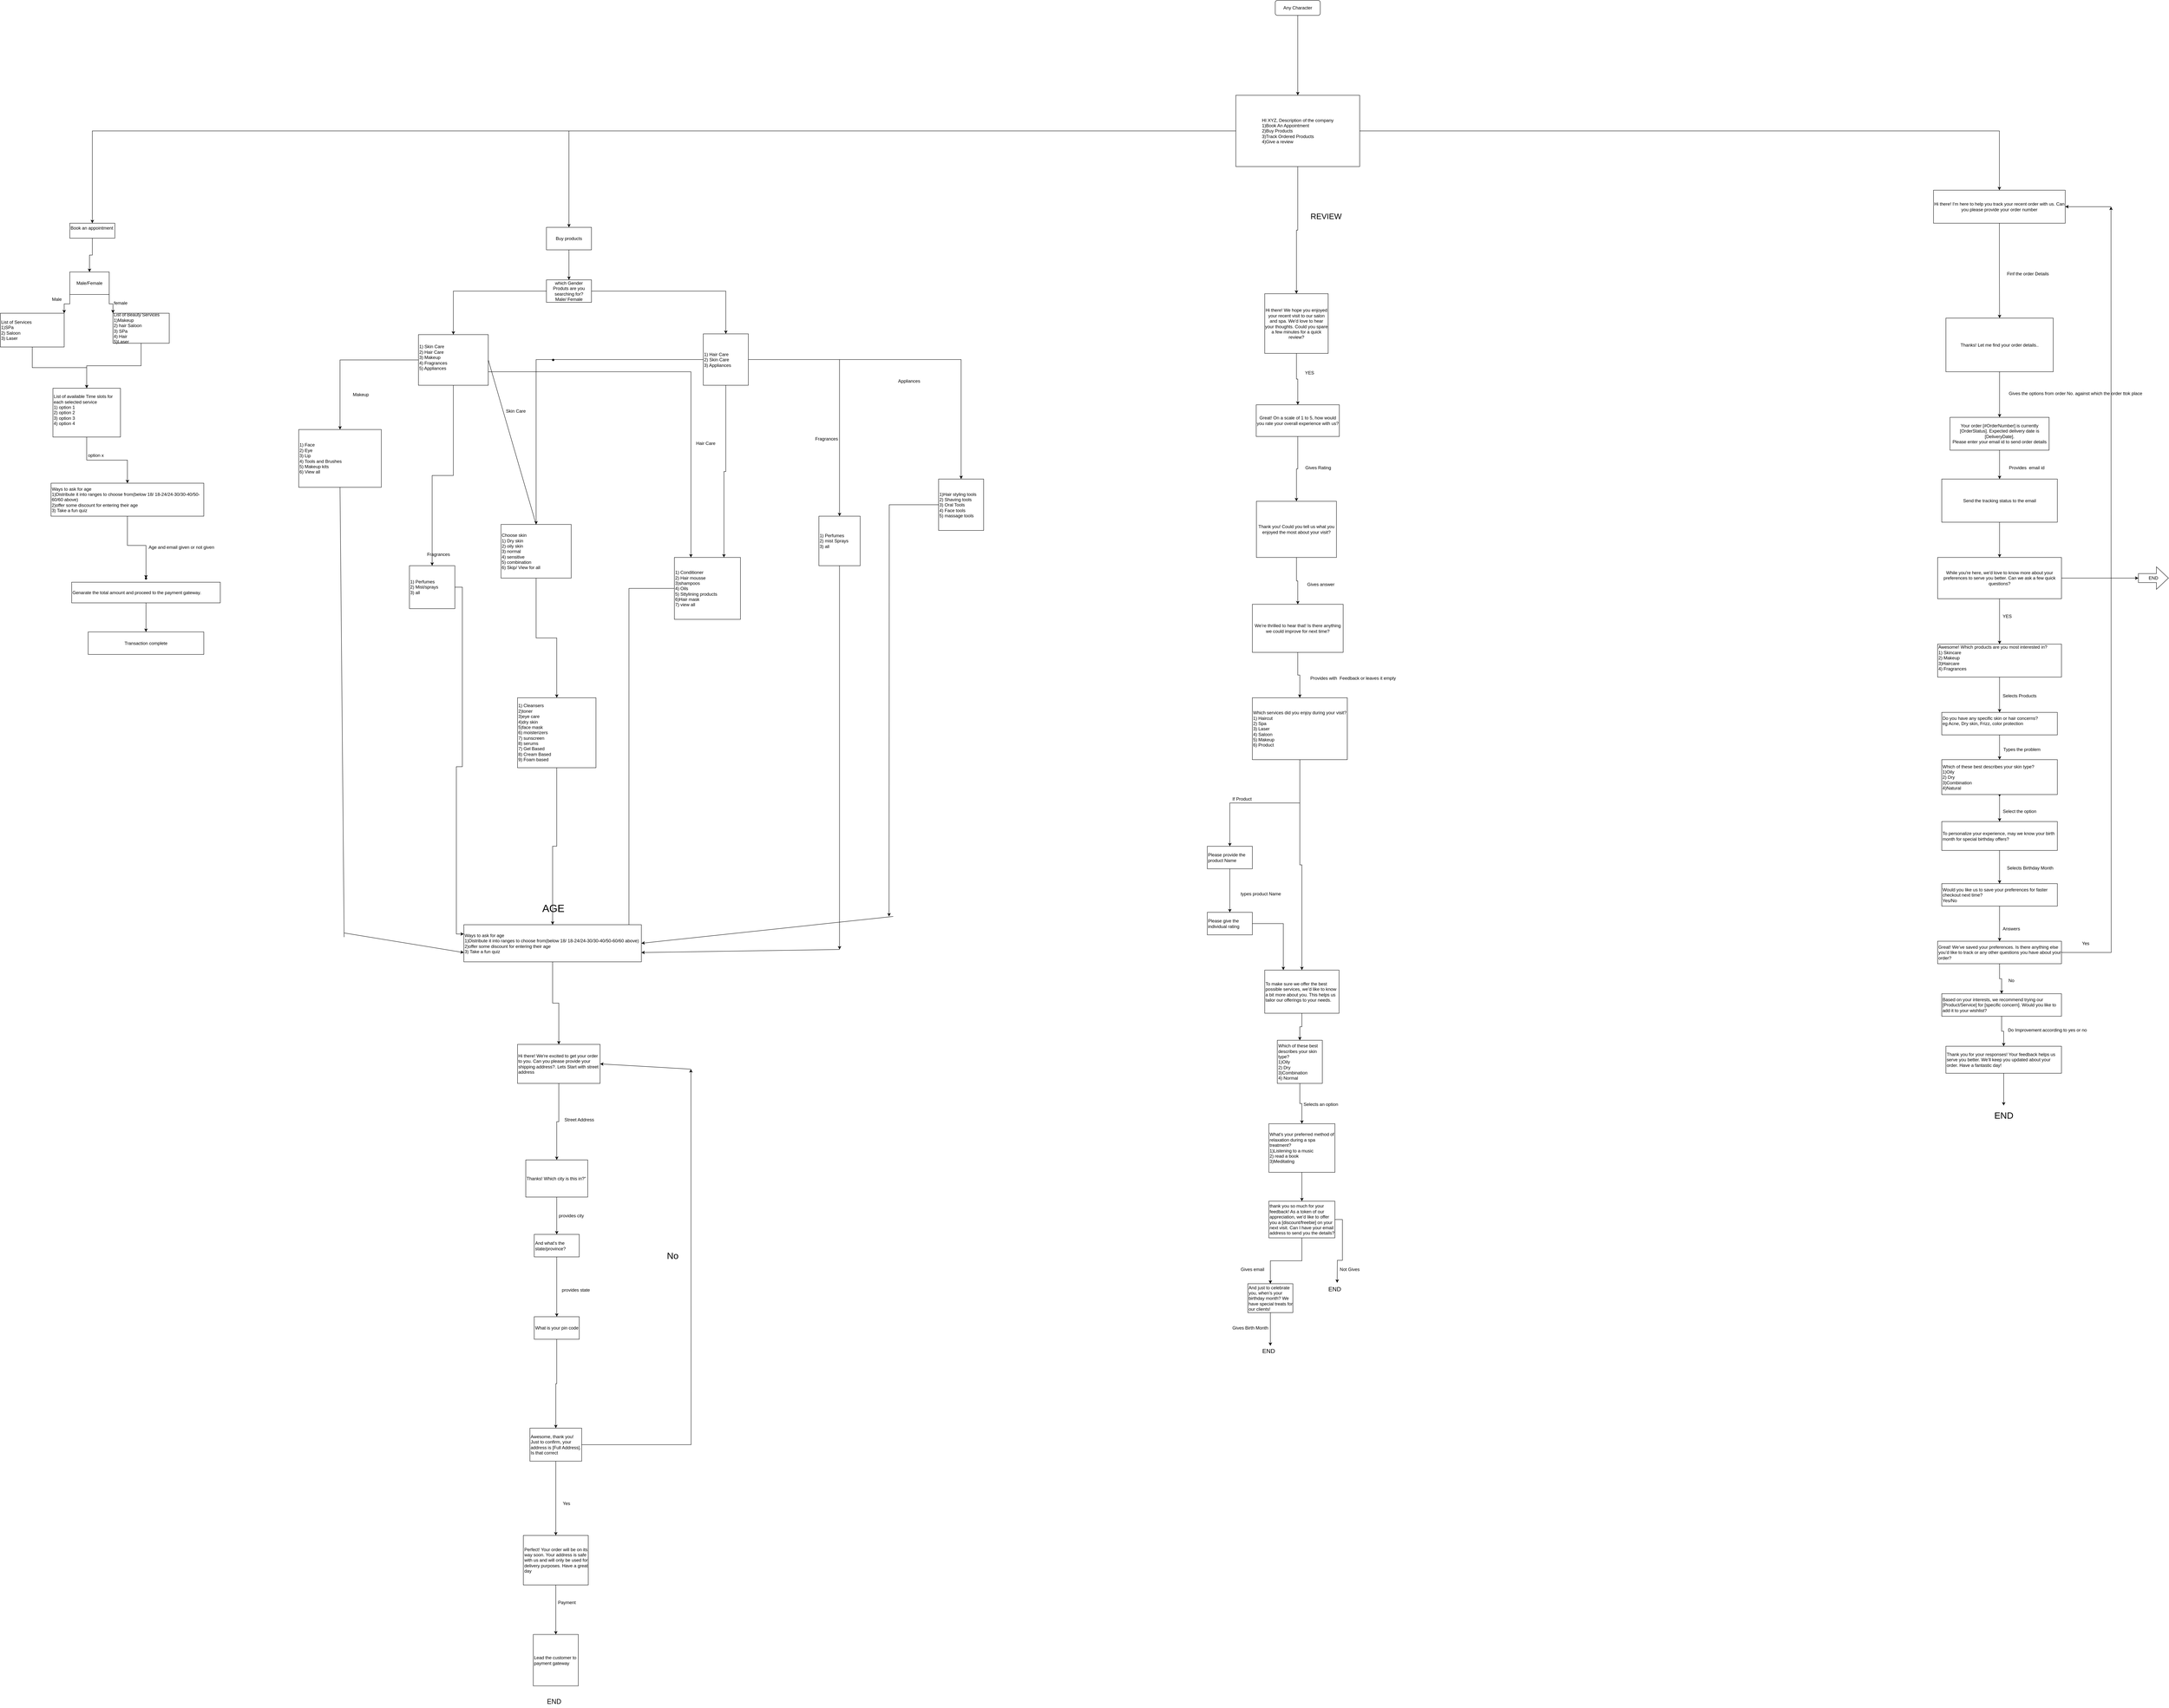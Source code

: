 <mxfile version="24.4.13" type="github">
  <diagram id="C5RBs43oDa-KdzZeNtuy" name="Page-1">
    <mxGraphModel dx="5250" dy="1002820" grid="1" gridSize="11" guides="1" tooltips="1" connect="1" arrows="1" fold="1" page="1" pageScale="1" pageWidth="1000000" pageHeight="1000000" math="0" shadow="0">
      <root>
        <object label="" id="WIyWlLk6GJQsqaUBKTNV-0">
          <mxCell />
        </object>
        <mxCell id="WIyWlLk6GJQsqaUBKTNV-1" parent="WIyWlLk6GJQsqaUBKTNV-0" />
        <mxCell id="goA6_nATmUGTu8SSH0JJ-3" value="" style="edgeStyle=orthogonalEdgeStyle;rounded=0;orthogonalLoop=1;jettySize=auto;html=1;" parent="WIyWlLk6GJQsqaUBKTNV-1" source="WIyWlLk6GJQsqaUBKTNV-3" target="goA6_nATmUGTu8SSH0JJ-1" edge="1">
          <mxGeometry relative="1" as="geometry" />
        </mxCell>
        <mxCell id="WIyWlLk6GJQsqaUBKTNV-3" value="Any Character" style="rounded=1;whiteSpace=wrap;html=1;fontSize=12;glass=0;strokeWidth=1;shadow=0;" parent="WIyWlLk6GJQsqaUBKTNV-1" vertex="1">
          <mxGeometry x="3537" y="-154" width="120" height="40" as="geometry" />
        </mxCell>
        <mxCell id="goA6_nATmUGTu8SSH0JJ-18" value="" style="edgeStyle=orthogonalEdgeStyle;rounded=0;orthogonalLoop=1;jettySize=auto;html=1;" parent="WIyWlLk6GJQsqaUBKTNV-1" source="goA6_nATmUGTu8SSH0JJ-1" target="goA6_nATmUGTu8SSH0JJ-5" edge="1">
          <mxGeometry relative="1" as="geometry" />
        </mxCell>
        <mxCell id="s99me9ghSsNWtAU9M_nN-7" value="" style="edgeStyle=orthogonalEdgeStyle;rounded=0;orthogonalLoop=1;jettySize=auto;html=1;" edge="1" parent="WIyWlLk6GJQsqaUBKTNV-1" source="goA6_nATmUGTu8SSH0JJ-1" target="s99me9ghSsNWtAU9M_nN-6">
          <mxGeometry relative="1" as="geometry" />
        </mxCell>
        <mxCell id="s99me9ghSsNWtAU9M_nN-86" value="" style="edgeStyle=orthogonalEdgeStyle;rounded=0;orthogonalLoop=1;jettySize=auto;html=1;" edge="1" parent="WIyWlLk6GJQsqaUBKTNV-1" source="goA6_nATmUGTu8SSH0JJ-1" target="s99me9ghSsNWtAU9M_nN-85">
          <mxGeometry relative="1" as="geometry" />
        </mxCell>
        <mxCell id="s99me9ghSsNWtAU9M_nN-132" value="" style="edgeStyle=orthogonalEdgeStyle;rounded=0;orthogonalLoop=1;jettySize=auto;html=1;" edge="1" parent="WIyWlLk6GJQsqaUBKTNV-1" source="goA6_nATmUGTu8SSH0JJ-1" target="s99me9ghSsNWtAU9M_nN-131">
          <mxGeometry relative="1" as="geometry" />
        </mxCell>
        <mxCell id="goA6_nATmUGTu8SSH0JJ-1" value="&lt;div style=&quot;text-align: left;&quot;&gt;&lt;span style=&quot;background-color: initial;&quot;&gt;HI XYZ, Description of the company&lt;/span&gt;&lt;/div&gt;&lt;div style=&quot;text-align: left;&quot;&gt;1)Book An Appointment&lt;/div&gt;&lt;div style=&quot;text-align: left;&quot;&gt;2)Buy Products&amp;nbsp; &amp;nbsp; &amp;nbsp; &amp;nbsp; &amp;nbsp; &amp;nbsp; &amp;nbsp;&lt;/div&gt;&lt;div style=&quot;text-align: left;&quot;&gt;3)Track Ordered Products&lt;/div&gt;&lt;div style=&quot;text-align: left;&quot;&gt;4)Give a review&lt;/div&gt;" style="rounded=0;whiteSpace=wrap;html=1;" parent="WIyWlLk6GJQsqaUBKTNV-1" vertex="1">
          <mxGeometry x="3432" y="99" width="330" height="190" as="geometry" />
        </mxCell>
        <mxCell id="goA6_nATmUGTu8SSH0JJ-7" style="edgeStyle=orthogonalEdgeStyle;rounded=0;orthogonalLoop=1;jettySize=auto;html=1;entryX=0.5;entryY=0;entryDx=0;entryDy=0;" parent="WIyWlLk6GJQsqaUBKTNV-1" source="goA6_nATmUGTu8SSH0JJ-5" target="goA6_nATmUGTu8SSH0JJ-6" edge="1">
          <mxGeometry relative="1" as="geometry" />
        </mxCell>
        <mxCell id="goA6_nATmUGTu8SSH0JJ-5" value="Book an appointment&lt;div&gt;&lt;br&gt;&lt;/div&gt;" style="rounded=0;whiteSpace=wrap;html=1;align=left;" parent="WIyWlLk6GJQsqaUBKTNV-1" vertex="1">
          <mxGeometry x="325" y="440" width="120" height="40" as="geometry" />
        </mxCell>
        <mxCell id="goA6_nATmUGTu8SSH0JJ-10" style="edgeStyle=orthogonalEdgeStyle;rounded=0;orthogonalLoop=1;jettySize=auto;html=1;exitX=0;exitY=1;exitDx=0;exitDy=0;entryX=1;entryY=0;entryDx=0;entryDy=0;" parent="WIyWlLk6GJQsqaUBKTNV-1" source="goA6_nATmUGTu8SSH0JJ-6" target="goA6_nATmUGTu8SSH0JJ-8" edge="1">
          <mxGeometry relative="1" as="geometry" />
        </mxCell>
        <mxCell id="goA6_nATmUGTu8SSH0JJ-11" style="edgeStyle=orthogonalEdgeStyle;rounded=0;orthogonalLoop=1;jettySize=auto;html=1;exitX=1;exitY=1;exitDx=0;exitDy=0;entryX=0;entryY=0;entryDx=0;entryDy=0;" parent="WIyWlLk6GJQsqaUBKTNV-1" source="goA6_nATmUGTu8SSH0JJ-6" target="goA6_nATmUGTu8SSH0JJ-9" edge="1">
          <mxGeometry relative="1" as="geometry" />
        </mxCell>
        <mxCell id="goA6_nATmUGTu8SSH0JJ-6" value="Male/Female" style="rounded=0;whiteSpace=wrap;html=1;" parent="WIyWlLk6GJQsqaUBKTNV-1" vertex="1">
          <mxGeometry x="325" y="570" width="105" height="60" as="geometry" />
        </mxCell>
        <mxCell id="goA6_nATmUGTu8SSH0JJ-15" style="edgeStyle=orthogonalEdgeStyle;rounded=0;orthogonalLoop=1;jettySize=auto;html=1;exitX=0.5;exitY=1;exitDx=0;exitDy=0;" parent="WIyWlLk6GJQsqaUBKTNV-1" source="goA6_nATmUGTu8SSH0JJ-8" target="goA6_nATmUGTu8SSH0JJ-14" edge="1">
          <mxGeometry relative="1" as="geometry" />
        </mxCell>
        <mxCell id="goA6_nATmUGTu8SSH0JJ-8" value="List of Services&lt;div&gt;1)SPa&lt;/div&gt;&lt;div&gt;2) Saloon&lt;/div&gt;&lt;div&gt;3) Laser&lt;/div&gt;" style="rounded=0;whiteSpace=wrap;html=1;direction=east;align=left;" parent="WIyWlLk6GJQsqaUBKTNV-1" vertex="1">
          <mxGeometry x="140" y="680" width="170" height="90" as="geometry" />
        </mxCell>
        <mxCell id="goA6_nATmUGTu8SSH0JJ-16" style="edgeStyle=orthogonalEdgeStyle;rounded=0;orthogonalLoop=1;jettySize=auto;html=1;" parent="WIyWlLk6GJQsqaUBKTNV-1" source="goA6_nATmUGTu8SSH0JJ-9" target="goA6_nATmUGTu8SSH0JJ-14" edge="1">
          <mxGeometry relative="1" as="geometry" />
        </mxCell>
        <mxCell id="goA6_nATmUGTu8SSH0JJ-9" value="List of Beauty Services&lt;div&gt;1)Makeup&lt;/div&gt;&lt;div&gt;2) hair Saloon&lt;/div&gt;&lt;div&gt;3) SPa&lt;/div&gt;&lt;div&gt;4) Hair&lt;/div&gt;&lt;div&gt;5)Laser&lt;/div&gt;" style="rounded=0;whiteSpace=wrap;html=1;align=left;" parent="WIyWlLk6GJQsqaUBKTNV-1" vertex="1">
          <mxGeometry x="440" y="680" width="150" height="80" as="geometry" />
        </mxCell>
        <mxCell id="goA6_nATmUGTu8SSH0JJ-12" value="Male" style="text;html=1;align=center;verticalAlign=middle;resizable=0;points=[];autosize=1;strokeColor=none;fillColor=none;" parent="WIyWlLk6GJQsqaUBKTNV-1" vertex="1">
          <mxGeometry x="265" y="628" width="50" height="30" as="geometry" />
        </mxCell>
        <mxCell id="goA6_nATmUGTu8SSH0JJ-13" value="female" style="text;html=1;align=center;verticalAlign=middle;resizable=0;points=[];autosize=1;strokeColor=none;fillColor=none;" parent="WIyWlLk6GJQsqaUBKTNV-1" vertex="1">
          <mxGeometry x="430" y="638" width="60" height="30" as="geometry" />
        </mxCell>
        <mxCell id="goA6_nATmUGTu8SSH0JJ-20" value="" style="edgeStyle=orthogonalEdgeStyle;rounded=0;orthogonalLoop=1;jettySize=auto;html=1;" parent="WIyWlLk6GJQsqaUBKTNV-1" source="goA6_nATmUGTu8SSH0JJ-14" target="goA6_nATmUGTu8SSH0JJ-19" edge="1">
          <mxGeometry relative="1" as="geometry" />
        </mxCell>
        <mxCell id="goA6_nATmUGTu8SSH0JJ-14" value="List of available Time slots for each selected service&lt;div&gt;1) option 1&lt;/div&gt;&lt;div&gt;2) option 2&lt;/div&gt;&lt;div&gt;3) option 3&lt;/div&gt;&lt;div&gt;4) option 4&lt;/div&gt;&lt;div&gt;&lt;br&gt;&lt;/div&gt;" style="rounded=0;whiteSpace=wrap;html=1;align=left;" parent="WIyWlLk6GJQsqaUBKTNV-1" vertex="1">
          <mxGeometry x="280" y="880" width="180" height="130" as="geometry" />
        </mxCell>
        <mxCell id="s99me9ghSsNWtAU9M_nN-2" value="" style="edgeStyle=orthogonalEdgeStyle;rounded=0;orthogonalLoop=1;jettySize=auto;html=1;" edge="1" parent="WIyWlLk6GJQsqaUBKTNV-1" source="goA6_nATmUGTu8SSH0JJ-19" target="s99me9ghSsNWtAU9M_nN-1">
          <mxGeometry relative="1" as="geometry" />
        </mxCell>
        <mxCell id="goA6_nATmUGTu8SSH0JJ-19" value="Ways to ask for age&lt;div&gt;1)Distribute it into ranges to choose from(below 18/ 18-24/24-30/30-40/50-60/60 above)&lt;/div&gt;&lt;div&gt;2)offer some discount for entering their age&lt;/div&gt;&lt;div&gt;3) Take a fun quiz&amp;nbsp;&lt;/div&gt;" style="rounded=0;whiteSpace=wrap;html=1;align=left;" parent="WIyWlLk6GJQsqaUBKTNV-1" vertex="1">
          <mxGeometry x="275" y="1133" width="407" height="88" as="geometry" />
        </mxCell>
        <mxCell id="goA6_nATmUGTu8SSH0JJ-21" value="option x" style="text;html=1;align=center;verticalAlign=middle;resizable=0;points=[];autosize=1;strokeColor=none;fillColor=none;" parent="WIyWlLk6GJQsqaUBKTNV-1" vertex="1">
          <mxGeometry x="361" y="1042" width="66" height="33" as="geometry" />
        </mxCell>
        <mxCell id="s99me9ghSsNWtAU9M_nN-5" value="" style="edgeStyle=orthogonalEdgeStyle;rounded=0;orthogonalLoop=1;jettySize=auto;html=1;" edge="1" parent="WIyWlLk6GJQsqaUBKTNV-1" source="s99me9ghSsNWtAU9M_nN-0" target="s99me9ghSsNWtAU9M_nN-4">
          <mxGeometry relative="1" as="geometry" />
        </mxCell>
        <mxCell id="s99me9ghSsNWtAU9M_nN-0" value="Genarate the total amount and proceed to the payment gateway." style="rounded=0;whiteSpace=wrap;html=1;align=left;" vertex="1" parent="WIyWlLk6GJQsqaUBKTNV-1">
          <mxGeometry x="330" y="1397" width="396" height="55" as="geometry" />
        </mxCell>
        <mxCell id="s99me9ghSsNWtAU9M_nN-1" value="" style="shape=waypoint;sketch=0;size=6;pointerEvents=1;points=[];fillColor=default;resizable=0;rotatable=0;perimeter=centerPerimeter;snapToPoint=1;align=left;rounded=0;" vertex="1" parent="WIyWlLk6GJQsqaUBKTNV-1">
          <mxGeometry x="518" y="1377" width="20" height="20" as="geometry" />
        </mxCell>
        <mxCell id="s99me9ghSsNWtAU9M_nN-3" value="Age and email given or not given" style="text;html=1;align=center;verticalAlign=middle;resizable=0;points=[];autosize=1;strokeColor=none;fillColor=none;" vertex="1" parent="WIyWlLk6GJQsqaUBKTNV-1">
          <mxGeometry x="523" y="1287" width="198" height="33" as="geometry" />
        </mxCell>
        <mxCell id="s99me9ghSsNWtAU9M_nN-4" value="Transaction complete" style="whiteSpace=wrap;html=1;align=center;rounded=0;" vertex="1" parent="WIyWlLk6GJQsqaUBKTNV-1">
          <mxGeometry x="374" y="1529.5" width="308" height="60" as="geometry" />
        </mxCell>
        <mxCell id="s99me9ghSsNWtAU9M_nN-9" value="" style="edgeStyle=orthogonalEdgeStyle;rounded=0;orthogonalLoop=1;jettySize=auto;html=1;" edge="1" parent="WIyWlLk6GJQsqaUBKTNV-1" source="s99me9ghSsNWtAU9M_nN-6" target="s99me9ghSsNWtAU9M_nN-8">
          <mxGeometry relative="1" as="geometry" />
        </mxCell>
        <mxCell id="s99me9ghSsNWtAU9M_nN-6" value="Buy products" style="whiteSpace=wrap;html=1;rounded=0;" vertex="1" parent="WIyWlLk6GJQsqaUBKTNV-1">
          <mxGeometry x="1595" y="451" width="120" height="60" as="geometry" />
        </mxCell>
        <mxCell id="s99me9ghSsNWtAU9M_nN-11" value="" style="edgeStyle=orthogonalEdgeStyle;rounded=0;orthogonalLoop=1;jettySize=auto;html=1;" edge="1" parent="WIyWlLk6GJQsqaUBKTNV-1" source="s99me9ghSsNWtAU9M_nN-8" target="s99me9ghSsNWtAU9M_nN-10">
          <mxGeometry relative="1" as="geometry" />
        </mxCell>
        <mxCell id="s99me9ghSsNWtAU9M_nN-13" value="" style="edgeStyle=orthogonalEdgeStyle;rounded=0;orthogonalLoop=1;jettySize=auto;html=1;" edge="1" parent="WIyWlLk6GJQsqaUBKTNV-1" source="s99me9ghSsNWtAU9M_nN-8" target="s99me9ghSsNWtAU9M_nN-12">
          <mxGeometry relative="1" as="geometry" />
        </mxCell>
        <mxCell id="s99me9ghSsNWtAU9M_nN-8" value="which Gender Produts are you searching for?&lt;div&gt;Male/ Female&lt;/div&gt;" style="whiteSpace=wrap;html=1;rounded=0;" vertex="1" parent="WIyWlLk6GJQsqaUBKTNV-1">
          <mxGeometry x="1595" y="591" width="120" height="60" as="geometry" />
        </mxCell>
        <mxCell id="s99me9ghSsNWtAU9M_nN-30" value="" style="edgeStyle=orthogonalEdgeStyle;rounded=0;orthogonalLoop=1;jettySize=auto;html=1;" edge="1" parent="WIyWlLk6GJQsqaUBKTNV-1" source="s99me9ghSsNWtAU9M_nN-10" target="s99me9ghSsNWtAU9M_nN-29">
          <mxGeometry relative="1" as="geometry" />
        </mxCell>
        <mxCell id="s99me9ghSsNWtAU9M_nN-32" style="edgeStyle=orthogonalEdgeStyle;rounded=0;orthogonalLoop=1;jettySize=auto;html=1;entryX=0.25;entryY=0;entryDx=0;entryDy=0;" edge="1" parent="WIyWlLk6GJQsqaUBKTNV-1" source="s99me9ghSsNWtAU9M_nN-10" target="s99me9ghSsNWtAU9M_nN-14">
          <mxGeometry relative="1" as="geometry">
            <Array as="points">
              <mxPoint x="1980" y="836" />
            </Array>
          </mxGeometry>
        </mxCell>
        <mxCell id="s99me9ghSsNWtAU9M_nN-40" value="" style="edgeStyle=orthogonalEdgeStyle;rounded=0;orthogonalLoop=1;jettySize=auto;html=1;" edge="1" parent="WIyWlLk6GJQsqaUBKTNV-1" source="s99me9ghSsNWtAU9M_nN-10" target="s99me9ghSsNWtAU9M_nN-39">
          <mxGeometry relative="1" as="geometry" />
        </mxCell>
        <mxCell id="s99me9ghSsNWtAU9M_nN-10" value="1) Skin Care&lt;div&gt;2) Hair Care&lt;/div&gt;&lt;div&gt;3) Makeup&lt;/div&gt;&lt;div&gt;4) Fragrances&lt;/div&gt;&lt;div&gt;5) Appliances&lt;/div&gt;&lt;div&gt;&lt;br&gt;&lt;/div&gt;" style="whiteSpace=wrap;html=1;rounded=0;align=left;" vertex="1" parent="WIyWlLk6GJQsqaUBKTNV-1">
          <mxGeometry x="1254" y="737" width="186" height="135" as="geometry" />
        </mxCell>
        <mxCell id="s99me9ghSsNWtAU9M_nN-15" value="" style="edgeStyle=orthogonalEdgeStyle;rounded=0;orthogonalLoop=1;jettySize=auto;html=1;" edge="1" parent="WIyWlLk6GJQsqaUBKTNV-1" source="s99me9ghSsNWtAU9M_nN-12" target="s99me9ghSsNWtAU9M_nN-14">
          <mxGeometry relative="1" as="geometry">
            <Array as="points">
              <mxPoint x="2073" y="1102" />
              <mxPoint x="2068" y="1102" />
            </Array>
          </mxGeometry>
        </mxCell>
        <mxCell id="s99me9ghSsNWtAU9M_nN-17" value="" style="edgeStyle=orthogonalEdgeStyle;rounded=0;orthogonalLoop=1;jettySize=auto;html=1;" edge="1" parent="WIyWlLk6GJQsqaUBKTNV-1" source="s99me9ghSsNWtAU9M_nN-12" target="s99me9ghSsNWtAU9M_nN-16">
          <mxGeometry relative="1" as="geometry" />
        </mxCell>
        <mxCell id="s99me9ghSsNWtAU9M_nN-34" value="" style="edgeStyle=orthogonalEdgeStyle;rounded=0;orthogonalLoop=1;jettySize=auto;html=1;" edge="1" parent="WIyWlLk6GJQsqaUBKTNV-1" source="s99me9ghSsNWtAU9M_nN-12" target="s99me9ghSsNWtAU9M_nN-33">
          <mxGeometry relative="1" as="geometry" />
        </mxCell>
        <mxCell id="s99me9ghSsNWtAU9M_nN-37" value="" style="edgeStyle=orthogonalEdgeStyle;rounded=0;orthogonalLoop=1;jettySize=auto;html=1;" edge="1" parent="WIyWlLk6GJQsqaUBKTNV-1" source="s99me9ghSsNWtAU9M_nN-12" target="s99me9ghSsNWtAU9M_nN-36">
          <mxGeometry relative="1" as="geometry" />
        </mxCell>
        <mxCell id="s99me9ghSsNWtAU9M_nN-12" value="1) Hair Care&lt;div&gt;2) Skin Care&lt;/div&gt;&lt;div&gt;3) Appliances&lt;/div&gt;" style="whiteSpace=wrap;html=1;rounded=0;align=left;" vertex="1" parent="WIyWlLk6GJQsqaUBKTNV-1">
          <mxGeometry x="2013" y="735" width="120" height="137" as="geometry" />
        </mxCell>
        <mxCell id="s99me9ghSsNWtAU9M_nN-51" style="edgeStyle=orthogonalEdgeStyle;rounded=0;orthogonalLoop=1;jettySize=auto;html=1;entryX=0.93;entryY=0.222;entryDx=0;entryDy=0;entryPerimeter=0;" edge="1" parent="WIyWlLk6GJQsqaUBKTNV-1" source="s99me9ghSsNWtAU9M_nN-14" target="s99me9ghSsNWtAU9M_nN-42">
          <mxGeometry relative="1" as="geometry">
            <mxPoint x="1804" y="2277" as="targetPoint" />
          </mxGeometry>
        </mxCell>
        <mxCell id="s99me9ghSsNWtAU9M_nN-14" value="1) Conditioner&lt;div&gt;2) Hair mousse&lt;/div&gt;&lt;div&gt;3)shampoos&lt;/div&gt;&lt;div&gt;4) Oils&lt;/div&gt;&lt;div&gt;5) Sttylining products&lt;/div&gt;&lt;div&gt;6)Hair mask&lt;/div&gt;&lt;div&gt;7) view all&lt;/div&gt;" style="whiteSpace=wrap;html=1;align=left;rounded=0;" vertex="1" parent="WIyWlLk6GJQsqaUBKTNV-1">
          <mxGeometry x="1936" y="1331" width="176" height="165" as="geometry" />
        </mxCell>
        <mxCell id="s99me9ghSsNWtAU9M_nN-23" value="" style="edgeStyle=orthogonalEdgeStyle;rounded=0;orthogonalLoop=1;jettySize=auto;html=1;" edge="1" parent="WIyWlLk6GJQsqaUBKTNV-1" source="s99me9ghSsNWtAU9M_nN-16" target="s99me9ghSsNWtAU9M_nN-22">
          <mxGeometry relative="1" as="geometry" />
        </mxCell>
        <mxCell id="s99me9ghSsNWtAU9M_nN-16" value="Choose skin&lt;div&gt;1) Dry skin&lt;/div&gt;&lt;div&gt;2) oily skin&lt;/div&gt;&lt;div&gt;3) normal&lt;/div&gt;&lt;div&gt;4) sensitive&lt;/div&gt;&lt;div&gt;5) combination&lt;/div&gt;&lt;div&gt;6) Skip/ View for all&lt;/div&gt;" style="whiteSpace=wrap;html=1;align=left;rounded=0;" vertex="1" parent="WIyWlLk6GJQsqaUBKTNV-1">
          <mxGeometry x="1474" y="1243" width="187" height="143" as="geometry" />
        </mxCell>
        <mxCell id="s99me9ghSsNWtAU9M_nN-18" value="Hair Care" style="text;html=1;align=center;verticalAlign=middle;resizable=0;points=[];autosize=1;strokeColor=none;fillColor=none;" vertex="1" parent="WIyWlLk6GJQsqaUBKTNV-1">
          <mxGeometry x="1980" y="1010" width="77" height="33" as="geometry" />
        </mxCell>
        <mxCell id="s99me9ghSsNWtAU9M_nN-19" value="Skin Care" style="text;html=1;align=center;verticalAlign=middle;resizable=0;points=[];autosize=1;strokeColor=none;fillColor=none;" vertex="1" parent="WIyWlLk6GJQsqaUBKTNV-1">
          <mxGeometry x="1474" y="924" width="77" height="33" as="geometry" />
        </mxCell>
        <mxCell id="s99me9ghSsNWtAU9M_nN-43" value="" style="edgeStyle=orthogonalEdgeStyle;rounded=0;orthogonalLoop=1;jettySize=auto;html=1;" edge="1" parent="WIyWlLk6GJQsqaUBKTNV-1" source="s99me9ghSsNWtAU9M_nN-22" target="s99me9ghSsNWtAU9M_nN-42">
          <mxGeometry relative="1" as="geometry" />
        </mxCell>
        <mxCell id="s99me9ghSsNWtAU9M_nN-22" value="1) Cleansers&lt;div&gt;2)toner&lt;/div&gt;&lt;div&gt;3)eye care&lt;/div&gt;&lt;div&gt;4)dry skin&lt;/div&gt;&lt;div&gt;5)face mask&lt;/div&gt;&lt;div&gt;6) moisterizers&lt;/div&gt;&lt;div&gt;7) sunscreen&lt;/div&gt;&lt;div&gt;8) serums&lt;/div&gt;&lt;div&gt;7) Gel Based&lt;/div&gt;&lt;div&gt;8) Cream Based&lt;/div&gt;&lt;div&gt;9) Foam based&lt;/div&gt;" style="whiteSpace=wrap;html=1;align=left;rounded=0;" vertex="1" parent="WIyWlLk6GJQsqaUBKTNV-1">
          <mxGeometry x="1518" y="1705" width="209" height="186.5" as="geometry" />
        </mxCell>
        <mxCell id="s99me9ghSsNWtAU9M_nN-24" value="" style="shape=waypoint;sketch=0;size=6;pointerEvents=1;points=[];fillColor=default;resizable=0;rotatable=0;perimeter=centerPerimeter;snapToPoint=1;align=left;rounded=0;" vertex="1" parent="WIyWlLk6GJQsqaUBKTNV-1">
          <mxGeometry x="1603" y="794.5" width="20" height="20" as="geometry" />
        </mxCell>
        <mxCell id="s99me9ghSsNWtAU9M_nN-28" value="" style="endArrow=none;html=1;rounded=0;entryX=0.5;entryY=0;entryDx=0;entryDy=0;exitX=1;exitY=0.5;exitDx=0;exitDy=0;" edge="1" parent="WIyWlLk6GJQsqaUBKTNV-1" source="s99me9ghSsNWtAU9M_nN-10" target="s99me9ghSsNWtAU9M_nN-16">
          <mxGeometry width="50" height="50" relative="1" as="geometry">
            <mxPoint x="1892" y="1073" as="sourcePoint" />
            <mxPoint x="1942" y="1023" as="targetPoint" />
          </mxGeometry>
        </mxCell>
        <mxCell id="s99me9ghSsNWtAU9M_nN-29" value="1) Face&lt;div&gt;2) Eye&lt;/div&gt;&lt;div&gt;3) Lip&amp;nbsp;&lt;/div&gt;&lt;div&gt;4) Tools and Brushes&lt;/div&gt;&lt;div&gt;5) Makeup kits&lt;/div&gt;&lt;div&gt;6) View all&lt;/div&gt;" style="whiteSpace=wrap;html=1;align=left;rounded=0;" vertex="1" parent="WIyWlLk6GJQsqaUBKTNV-1">
          <mxGeometry x="935" y="990" width="220" height="154" as="geometry" />
        </mxCell>
        <mxCell id="s99me9ghSsNWtAU9M_nN-31" value="Makeup" style="text;html=1;align=center;verticalAlign=middle;resizable=0;points=[];autosize=1;strokeColor=none;fillColor=none;" vertex="1" parent="WIyWlLk6GJQsqaUBKTNV-1">
          <mxGeometry x="1067" y="880" width="66" height="33" as="geometry" />
        </mxCell>
        <mxCell id="s99me9ghSsNWtAU9M_nN-54" style="edgeStyle=orthogonalEdgeStyle;rounded=0;orthogonalLoop=1;jettySize=auto;html=1;" edge="1" parent="WIyWlLk6GJQsqaUBKTNV-1" source="s99me9ghSsNWtAU9M_nN-33">
          <mxGeometry relative="1" as="geometry">
            <mxPoint x="2508" y="2288" as="targetPoint" />
          </mxGeometry>
        </mxCell>
        <mxCell id="s99me9ghSsNWtAU9M_nN-33" value="1)Hair styling tools&lt;div&gt;2) Shaving tools&amp;nbsp;&lt;/div&gt;&lt;div&gt;3) Oral Tools&lt;/div&gt;&lt;div&gt;4) Face tools&amp;nbsp;&lt;/div&gt;&lt;div&gt;5) massage tools&lt;/div&gt;" style="whiteSpace=wrap;html=1;rounded=0;align=left;" vertex="1" parent="WIyWlLk6GJQsqaUBKTNV-1">
          <mxGeometry x="2640" y="1122" width="120" height="137" as="geometry" />
        </mxCell>
        <mxCell id="s99me9ghSsNWtAU9M_nN-35" value="Appliances" style="text;html=1;align=center;verticalAlign=middle;resizable=0;points=[];autosize=1;strokeColor=none;fillColor=none;" vertex="1" parent="WIyWlLk6GJQsqaUBKTNV-1">
          <mxGeometry x="2517" y="844" width="88" height="33" as="geometry" />
        </mxCell>
        <mxCell id="s99me9ghSsNWtAU9M_nN-52" style="edgeStyle=orthogonalEdgeStyle;rounded=0;orthogonalLoop=1;jettySize=auto;html=1;" edge="1" parent="WIyWlLk6GJQsqaUBKTNV-1" source="s99me9ghSsNWtAU9M_nN-36">
          <mxGeometry relative="1" as="geometry">
            <mxPoint x="2376" y="2376" as="targetPoint" />
          </mxGeometry>
        </mxCell>
        <mxCell id="s99me9ghSsNWtAU9M_nN-36" value="1) Perfumes&lt;div&gt;2) mist Sprays&lt;/div&gt;&lt;div&gt;3) all&lt;/div&gt;" style="whiteSpace=wrap;html=1;align=left;rounded=0;" vertex="1" parent="WIyWlLk6GJQsqaUBKTNV-1">
          <mxGeometry x="2321" y="1221" width="110" height="132" as="geometry" />
        </mxCell>
        <mxCell id="s99me9ghSsNWtAU9M_nN-38" value="Fragrances" style="text;html=1;align=center;verticalAlign=middle;resizable=0;points=[];autosize=1;strokeColor=none;fillColor=none;" vertex="1" parent="WIyWlLk6GJQsqaUBKTNV-1">
          <mxGeometry x="2297" y="998" width="88" height="33" as="geometry" />
        </mxCell>
        <mxCell id="s99me9ghSsNWtAU9M_nN-45" style="edgeStyle=orthogonalEdgeStyle;rounded=0;orthogonalLoop=1;jettySize=auto;html=1;entryX=0;entryY=0.25;entryDx=0;entryDy=0;" edge="1" parent="WIyWlLk6GJQsqaUBKTNV-1" source="s99me9ghSsNWtAU9M_nN-39" target="s99me9ghSsNWtAU9M_nN-42">
          <mxGeometry relative="1" as="geometry" />
        </mxCell>
        <mxCell id="s99me9ghSsNWtAU9M_nN-39" value="1) Perfumes&lt;div&gt;2) Mist/sprays&lt;/div&gt;&lt;div&gt;3) all&lt;/div&gt;" style="whiteSpace=wrap;html=1;align=left;rounded=0;" vertex="1" parent="WIyWlLk6GJQsqaUBKTNV-1">
          <mxGeometry x="1230" y="1353" width="121" height="114.5" as="geometry" />
        </mxCell>
        <mxCell id="s99me9ghSsNWtAU9M_nN-41" value="Fragrances" style="text;html=1;align=center;verticalAlign=middle;resizable=0;points=[];autosize=1;strokeColor=none;fillColor=none;" vertex="1" parent="WIyWlLk6GJQsqaUBKTNV-1">
          <mxGeometry x="1263" y="1306" width="88" height="33" as="geometry" />
        </mxCell>
        <mxCell id="s99me9ghSsNWtAU9M_nN-62" value="" style="edgeStyle=orthogonalEdgeStyle;rounded=0;orthogonalLoop=1;jettySize=auto;html=1;" edge="1" parent="WIyWlLk6GJQsqaUBKTNV-1" source="s99me9ghSsNWtAU9M_nN-42" target="s99me9ghSsNWtAU9M_nN-61">
          <mxGeometry relative="1" as="geometry" />
        </mxCell>
        <mxCell id="s99me9ghSsNWtAU9M_nN-42" value="Ways to ask for age&lt;div&gt;1)Distribute it into ranges to choose from(below 18/ 18-24/24-30/30-40/50-60/60 above)&lt;/div&gt;&lt;div&gt;2)offer some discount for entering their age&lt;/div&gt;&lt;div&gt;3) Take a fun quiz&amp;nbsp;&lt;/div&gt;" style="whiteSpace=wrap;html=1;align=left;rounded=0;" vertex="1" parent="WIyWlLk6GJQsqaUBKTNV-1">
          <mxGeometry x="1375" y="2310" width="473" height="99" as="geometry" />
        </mxCell>
        <mxCell id="s99me9ghSsNWtAU9M_nN-49" value="" style="endArrow=none;html=1;rounded=0;entryX=0.5;entryY=1;entryDx=0;entryDy=0;" edge="1" parent="WIyWlLk6GJQsqaUBKTNV-1" target="s99me9ghSsNWtAU9M_nN-29">
          <mxGeometry width="50" height="50" relative="1" as="geometry">
            <mxPoint x="1056" y="2343" as="sourcePoint" />
            <mxPoint x="1095" y="1573" as="targetPoint" />
          </mxGeometry>
        </mxCell>
        <mxCell id="s99me9ghSsNWtAU9M_nN-50" value="" style="endArrow=classic;html=1;rounded=0;entryX=0;entryY=0.75;entryDx=0;entryDy=0;" edge="1" parent="WIyWlLk6GJQsqaUBKTNV-1" target="s99me9ghSsNWtAU9M_nN-42">
          <mxGeometry width="50" height="50" relative="1" as="geometry">
            <mxPoint x="1056" y="2332" as="sourcePoint" />
            <mxPoint x="1095" y="1573" as="targetPoint" />
          </mxGeometry>
        </mxCell>
        <mxCell id="s99me9ghSsNWtAU9M_nN-53" value="" style="endArrow=classic;html=1;rounded=0;entryX=1;entryY=0.75;entryDx=0;entryDy=0;" edge="1" parent="WIyWlLk6GJQsqaUBKTNV-1" target="s99me9ghSsNWtAU9M_nN-42">
          <mxGeometry width="50" height="50" relative="1" as="geometry">
            <mxPoint x="2376" y="2376" as="sourcePoint" />
            <mxPoint x="1876" y="1694" as="targetPoint" />
          </mxGeometry>
        </mxCell>
        <mxCell id="s99me9ghSsNWtAU9M_nN-55" value="" style="endArrow=classic;html=1;rounded=0;entryX=1;entryY=0.5;entryDx=0;entryDy=0;" edge="1" parent="WIyWlLk6GJQsqaUBKTNV-1" target="s99me9ghSsNWtAU9M_nN-42">
          <mxGeometry width="50" height="50" relative="1" as="geometry">
            <mxPoint x="2519" y="2288" as="sourcePoint" />
            <mxPoint x="1876" y="1694" as="targetPoint" />
          </mxGeometry>
        </mxCell>
        <mxCell id="s99me9ghSsNWtAU9M_nN-58" value="&lt;font style=&quot;font-size: 28px;&quot;&gt;AGE&lt;/font&gt;" style="text;html=1;align=center;verticalAlign=middle;resizable=0;points=[];autosize=1;strokeColor=none;fillColor=none;" vertex="1" parent="WIyWlLk6GJQsqaUBKTNV-1">
          <mxGeometry x="1569" y="2244" width="88" height="44" as="geometry" />
        </mxCell>
        <mxCell id="s99me9ghSsNWtAU9M_nN-64" value="" style="edgeStyle=orthogonalEdgeStyle;rounded=0;orthogonalLoop=1;jettySize=auto;html=1;" edge="1" parent="WIyWlLk6GJQsqaUBKTNV-1" source="s99me9ghSsNWtAU9M_nN-61" target="s99me9ghSsNWtAU9M_nN-63">
          <mxGeometry relative="1" as="geometry" />
        </mxCell>
        <mxCell id="s99me9ghSsNWtAU9M_nN-61" value="Hi there! We&#39;re excited to get your order to you. Can you please provide your shipping address?. Lets Start with street address" style="whiteSpace=wrap;html=1;align=left;rounded=0;" vertex="1" parent="WIyWlLk6GJQsqaUBKTNV-1">
          <mxGeometry x="1518" y="2629" width="220" height="104" as="geometry" />
        </mxCell>
        <mxCell id="s99me9ghSsNWtAU9M_nN-67" value="" style="edgeStyle=orthogonalEdgeStyle;rounded=0;orthogonalLoop=1;jettySize=auto;html=1;" edge="1" parent="WIyWlLk6GJQsqaUBKTNV-1" source="s99me9ghSsNWtAU9M_nN-63" target="s99me9ghSsNWtAU9M_nN-66">
          <mxGeometry relative="1" as="geometry" />
        </mxCell>
        <mxCell id="s99me9ghSsNWtAU9M_nN-63" value="Thanks! Which city is this in?&quot;" style="whiteSpace=wrap;html=1;align=left;rounded=0;" vertex="1" parent="WIyWlLk6GJQsqaUBKTNV-1">
          <mxGeometry x="1540" y="2937" width="165" height="99" as="geometry" />
        </mxCell>
        <mxCell id="s99me9ghSsNWtAU9M_nN-65" value="Street Address" style="text;html=1;align=center;verticalAlign=middle;resizable=0;points=[];autosize=1;strokeColor=none;fillColor=none;" vertex="1" parent="WIyWlLk6GJQsqaUBKTNV-1">
          <mxGeometry x="1632" y="2813" width="99" height="33" as="geometry" />
        </mxCell>
        <mxCell id="s99me9ghSsNWtAU9M_nN-71" value="" style="edgeStyle=orthogonalEdgeStyle;rounded=0;orthogonalLoop=1;jettySize=auto;html=1;" edge="1" parent="WIyWlLk6GJQsqaUBKTNV-1" source="s99me9ghSsNWtAU9M_nN-66" target="s99me9ghSsNWtAU9M_nN-70">
          <mxGeometry relative="1" as="geometry" />
        </mxCell>
        <mxCell id="s99me9ghSsNWtAU9M_nN-66" value="And what&#39;s the state/province?" style="whiteSpace=wrap;html=1;align=left;rounded=0;" vertex="1" parent="WIyWlLk6GJQsqaUBKTNV-1">
          <mxGeometry x="1562.5" y="3135.5" width="120" height="60" as="geometry" />
        </mxCell>
        <mxCell id="s99me9ghSsNWtAU9M_nN-69" value="provides city" style="text;html=1;align=center;verticalAlign=middle;resizable=0;points=[];autosize=1;strokeColor=none;fillColor=none;" vertex="1" parent="WIyWlLk6GJQsqaUBKTNV-1">
          <mxGeometry x="1617" y="3069" width="88" height="33" as="geometry" />
        </mxCell>
        <mxCell id="s99me9ghSsNWtAU9M_nN-74" value="" style="edgeStyle=orthogonalEdgeStyle;rounded=0;orthogonalLoop=1;jettySize=auto;html=1;" edge="1" parent="WIyWlLk6GJQsqaUBKTNV-1" source="s99me9ghSsNWtAU9M_nN-70" target="s99me9ghSsNWtAU9M_nN-73">
          <mxGeometry relative="1" as="geometry" />
        </mxCell>
        <mxCell id="s99me9ghSsNWtAU9M_nN-70" value="What is your pin code" style="whiteSpace=wrap;html=1;align=left;rounded=0;" vertex="1" parent="WIyWlLk6GJQsqaUBKTNV-1">
          <mxGeometry x="1562.5" y="3355" width="120" height="60" as="geometry" />
        </mxCell>
        <mxCell id="s99me9ghSsNWtAU9M_nN-72" value="provides state" style="text;html=1;align=center;verticalAlign=middle;resizable=0;points=[];autosize=1;strokeColor=none;fillColor=none;" vertex="1" parent="WIyWlLk6GJQsqaUBKTNV-1">
          <mxGeometry x="1623" y="3267" width="99" height="33" as="geometry" />
        </mxCell>
        <mxCell id="s99me9ghSsNWtAU9M_nN-76" value="" style="edgeStyle=orthogonalEdgeStyle;rounded=0;orthogonalLoop=1;jettySize=auto;html=1;" edge="1" parent="WIyWlLk6GJQsqaUBKTNV-1" source="s99me9ghSsNWtAU9M_nN-73" target="s99me9ghSsNWtAU9M_nN-75">
          <mxGeometry relative="1" as="geometry" />
        </mxCell>
        <mxCell id="s99me9ghSsNWtAU9M_nN-78" style="edgeStyle=orthogonalEdgeStyle;rounded=0;orthogonalLoop=1;jettySize=auto;html=1;" edge="1" parent="WIyWlLk6GJQsqaUBKTNV-1" source="s99me9ghSsNWtAU9M_nN-73">
          <mxGeometry relative="1" as="geometry">
            <mxPoint x="1980" y="2695" as="targetPoint" />
          </mxGeometry>
        </mxCell>
        <mxCell id="s99me9ghSsNWtAU9M_nN-73" value="Awesome, thank you! Just to confirm, your address is [Full Address]. Is that correct" style="whiteSpace=wrap;html=1;align=left;rounded=0;" vertex="1" parent="WIyWlLk6GJQsqaUBKTNV-1">
          <mxGeometry x="1551" y="3652" width="138" height="88" as="geometry" />
        </mxCell>
        <mxCell id="s99me9ghSsNWtAU9M_nN-82" value="" style="edgeStyle=orthogonalEdgeStyle;rounded=0;orthogonalLoop=1;jettySize=auto;html=1;" edge="1" parent="WIyWlLk6GJQsqaUBKTNV-1" source="s99me9ghSsNWtAU9M_nN-75" target="s99me9ghSsNWtAU9M_nN-81">
          <mxGeometry relative="1" as="geometry" />
        </mxCell>
        <mxCell id="s99me9ghSsNWtAU9M_nN-75" value="Perfect! Your order will be on its way soon. Your address is safe with us and will only be used for delivery purposes. Have a great day" style="whiteSpace=wrap;html=1;align=left;rounded=0;" vertex="1" parent="WIyWlLk6GJQsqaUBKTNV-1">
          <mxGeometry x="1533.5" y="3938" width="173" height="132" as="geometry" />
        </mxCell>
        <mxCell id="s99me9ghSsNWtAU9M_nN-77" value="Yes" style="text;html=1;align=center;verticalAlign=middle;resizable=0;points=[];autosize=1;strokeColor=none;fillColor=none;" vertex="1" parent="WIyWlLk6GJQsqaUBKTNV-1">
          <mxGeometry x="1626" y="3836" width="44" height="33" as="geometry" />
        </mxCell>
        <mxCell id="s99me9ghSsNWtAU9M_nN-79" value="" style="endArrow=classic;html=1;rounded=0;entryX=1;entryY=0.5;entryDx=0;entryDy=0;" edge="1" parent="WIyWlLk6GJQsqaUBKTNV-1" target="s99me9ghSsNWtAU9M_nN-61">
          <mxGeometry width="50" height="50" relative="1" as="geometry">
            <mxPoint x="1980" y="2695" as="sourcePoint" />
            <mxPoint x="2019" y="3146" as="targetPoint" />
          </mxGeometry>
        </mxCell>
        <mxCell id="s99me9ghSsNWtAU9M_nN-80" value="&lt;font style=&quot;font-size: 24px;&quot;&gt;No&lt;/font&gt;" style="text;html=1;align=center;verticalAlign=middle;resizable=0;points=[];autosize=1;strokeColor=none;fillColor=none;" vertex="1" parent="WIyWlLk6GJQsqaUBKTNV-1">
          <mxGeometry x="1903" y="3171" width="55" height="44" as="geometry" />
        </mxCell>
        <mxCell id="s99me9ghSsNWtAU9M_nN-81" value="Lead the customer to payment gateway" style="whiteSpace=wrap;html=1;align=left;rounded=0;" vertex="1" parent="WIyWlLk6GJQsqaUBKTNV-1">
          <mxGeometry x="1560" y="4202" width="120" height="137" as="geometry" />
        </mxCell>
        <mxCell id="s99me9ghSsNWtAU9M_nN-83" value="Payment" style="text;html=1;align=center;verticalAlign=middle;resizable=0;points=[];autosize=1;strokeColor=none;fillColor=none;" vertex="1" parent="WIyWlLk6GJQsqaUBKTNV-1">
          <mxGeometry x="1610" y="4100" width="77" height="33" as="geometry" />
        </mxCell>
        <mxCell id="s99me9ghSsNWtAU9M_nN-84" value="&lt;font style=&quot;font-size: 18px;&quot;&gt;END&lt;/font&gt;" style="text;html=1;align=center;verticalAlign=middle;resizable=0;points=[];autosize=1;strokeColor=none;fillColor=none;" vertex="1" parent="WIyWlLk6GJQsqaUBKTNV-1">
          <mxGeometry x="1582" y="4364" width="66" height="33" as="geometry" />
        </mxCell>
        <mxCell id="s99me9ghSsNWtAU9M_nN-90" value="" style="edgeStyle=orthogonalEdgeStyle;rounded=0;orthogonalLoop=1;jettySize=auto;html=1;" edge="1" parent="WIyWlLk6GJQsqaUBKTNV-1" source="s99me9ghSsNWtAU9M_nN-85" target="s99me9ghSsNWtAU9M_nN-89">
          <mxGeometry relative="1" as="geometry" />
        </mxCell>
        <mxCell id="s99me9ghSsNWtAU9M_nN-85" value="Hi there! We hope you enjoyed your recent visit to our salon and spa. We&#39;d love to hear your thoughts. Could you spare a few minutes for a quick review?" style="whiteSpace=wrap;html=1;rounded=0;" vertex="1" parent="WIyWlLk6GJQsqaUBKTNV-1">
          <mxGeometry x="3509" y="628" width="169" height="159" as="geometry" />
        </mxCell>
        <mxCell id="s99me9ghSsNWtAU9M_nN-87" value="&lt;font style=&quot;font-size: 21px;&quot;&gt;REVIEW&lt;/font&gt;" style="text;html=1;align=center;verticalAlign=middle;resizable=0;points=[];autosize=1;strokeColor=none;fillColor=none;" vertex="1" parent="WIyWlLk6GJQsqaUBKTNV-1">
          <mxGeometry x="3617" y="399" width="110" height="44" as="geometry" />
        </mxCell>
        <mxCell id="s99me9ghSsNWtAU9M_nN-93" value="" style="edgeStyle=orthogonalEdgeStyle;rounded=0;orthogonalLoop=1;jettySize=auto;html=1;" edge="1" parent="WIyWlLk6GJQsqaUBKTNV-1" source="s99me9ghSsNWtAU9M_nN-89" target="s99me9ghSsNWtAU9M_nN-92">
          <mxGeometry relative="1" as="geometry" />
        </mxCell>
        <mxCell id="s99me9ghSsNWtAU9M_nN-89" value="Great! On a scale of 1 to 5, how would you rate your overall experience with us?" style="whiteSpace=wrap;html=1;rounded=0;" vertex="1" parent="WIyWlLk6GJQsqaUBKTNV-1">
          <mxGeometry x="3486.25" y="924" width="221.5" height="84.5" as="geometry" />
        </mxCell>
        <mxCell id="s99me9ghSsNWtAU9M_nN-91" value="YES" style="text;html=1;align=center;verticalAlign=middle;resizable=0;points=[];autosize=1;strokeColor=none;fillColor=none;" vertex="1" parent="WIyWlLk6GJQsqaUBKTNV-1">
          <mxGeometry x="3606" y="822" width="44" height="33" as="geometry" />
        </mxCell>
        <mxCell id="s99me9ghSsNWtAU9M_nN-97" value="" style="edgeStyle=orthogonalEdgeStyle;rounded=0;orthogonalLoop=1;jettySize=auto;html=1;" edge="1" parent="WIyWlLk6GJQsqaUBKTNV-1" source="s99me9ghSsNWtAU9M_nN-92" target="s99me9ghSsNWtAU9M_nN-96">
          <mxGeometry relative="1" as="geometry" />
        </mxCell>
        <mxCell id="s99me9ghSsNWtAU9M_nN-92" value="Thank you! Could you tell us what you enjoyed the most about your visit?" style="whiteSpace=wrap;html=1;rounded=0;" vertex="1" parent="WIyWlLk6GJQsqaUBKTNV-1">
          <mxGeometry x="3486.87" y="1181.25" width="213.25" height="149.75" as="geometry" />
        </mxCell>
        <mxCell id="s99me9ghSsNWtAU9M_nN-94" value="Gives Rating" style="text;html=1;align=center;verticalAlign=middle;resizable=0;points=[];autosize=1;strokeColor=none;fillColor=none;" vertex="1" parent="WIyWlLk6GJQsqaUBKTNV-1">
          <mxGeometry x="3601.12" y="1075" width="99" height="33" as="geometry" />
        </mxCell>
        <mxCell id="s99me9ghSsNWtAU9M_nN-100" value="" style="edgeStyle=orthogonalEdgeStyle;rounded=0;orthogonalLoop=1;jettySize=auto;html=1;" edge="1" parent="WIyWlLk6GJQsqaUBKTNV-1" source="s99me9ghSsNWtAU9M_nN-96" target="s99me9ghSsNWtAU9M_nN-99">
          <mxGeometry relative="1" as="geometry" />
        </mxCell>
        <mxCell id="s99me9ghSsNWtAU9M_nN-96" value="We’re thrilled to hear that! Is there anything we could improve for next time?" style="whiteSpace=wrap;html=1;rounded=0;" vertex="1" parent="WIyWlLk6GJQsqaUBKTNV-1">
          <mxGeometry x="3476" y="1455.88" width="242" height="128.12" as="geometry" />
        </mxCell>
        <mxCell id="s99me9ghSsNWtAU9M_nN-98" value="Gives answer" style="text;html=1;align=center;verticalAlign=middle;resizable=0;points=[];autosize=1;strokeColor=none;fillColor=none;" vertex="1" parent="WIyWlLk6GJQsqaUBKTNV-1">
          <mxGeometry x="3608.75" y="1386" width="99" height="33" as="geometry" />
        </mxCell>
        <mxCell id="s99me9ghSsNWtAU9M_nN-103" value="" style="edgeStyle=orthogonalEdgeStyle;rounded=0;orthogonalLoop=1;jettySize=auto;html=1;" edge="1" parent="WIyWlLk6GJQsqaUBKTNV-1" source="s99me9ghSsNWtAU9M_nN-99" target="s99me9ghSsNWtAU9M_nN-102">
          <mxGeometry relative="1" as="geometry" />
        </mxCell>
        <mxCell id="s99me9ghSsNWtAU9M_nN-109" value="" style="edgeStyle=orthogonalEdgeStyle;rounded=0;orthogonalLoop=1;jettySize=auto;html=1;" edge="1" parent="WIyWlLk6GJQsqaUBKTNV-1" source="s99me9ghSsNWtAU9M_nN-99" target="s99me9ghSsNWtAU9M_nN-108">
          <mxGeometry relative="1" as="geometry" />
        </mxCell>
        <mxCell id="s99me9ghSsNWtAU9M_nN-99" value="Which services did you enjoy during your visit?&lt;div&gt;1) Haircut&lt;/div&gt;&lt;div&gt;2) Spa&lt;/div&gt;&lt;div&gt;3) Laser&lt;/div&gt;&lt;div&gt;4) Saloon&lt;/div&gt;&lt;div&gt;5) Makeup&lt;/div&gt;&lt;div&gt;6) Product&lt;/div&gt;" style="whiteSpace=wrap;html=1;rounded=0;align=left;" vertex="1" parent="WIyWlLk6GJQsqaUBKTNV-1">
          <mxGeometry x="3476" y="1705" width="253" height="165" as="geometry" />
        </mxCell>
        <mxCell id="s99me9ghSsNWtAU9M_nN-101" value="Provides with&amp;nbsp; Feedback or leaves it empty" style="text;html=1;align=center;verticalAlign=middle;resizable=0;points=[];autosize=1;strokeColor=none;fillColor=none;" vertex="1" parent="WIyWlLk6GJQsqaUBKTNV-1">
          <mxGeometry x="3617" y="1636" width="253" height="33" as="geometry" />
        </mxCell>
        <mxCell id="s99me9ghSsNWtAU9M_nN-106" value="" style="edgeStyle=orthogonalEdgeStyle;rounded=0;orthogonalLoop=1;jettySize=auto;html=1;" edge="1" parent="WIyWlLk6GJQsqaUBKTNV-1" source="s99me9ghSsNWtAU9M_nN-102" target="s99me9ghSsNWtAU9M_nN-105">
          <mxGeometry relative="1" as="geometry" />
        </mxCell>
        <mxCell id="s99me9ghSsNWtAU9M_nN-102" value="Please provide the product Name" style="whiteSpace=wrap;html=1;align=left;rounded=0;" vertex="1" parent="WIyWlLk6GJQsqaUBKTNV-1">
          <mxGeometry x="3356" y="2101" width="120" height="60" as="geometry" />
        </mxCell>
        <mxCell id="s99me9ghSsNWtAU9M_nN-104" value="If Product" style="text;html=1;align=center;verticalAlign=middle;resizable=0;points=[];autosize=1;strokeColor=none;fillColor=none;" vertex="1" parent="WIyWlLk6GJQsqaUBKTNV-1">
          <mxGeometry x="3409.25" y="1958" width="77" height="33" as="geometry" />
        </mxCell>
        <mxCell id="s99me9ghSsNWtAU9M_nN-112" style="edgeStyle=orthogonalEdgeStyle;rounded=0;orthogonalLoop=1;jettySize=auto;html=1;entryX=0.25;entryY=0;entryDx=0;entryDy=0;" edge="1" parent="WIyWlLk6GJQsqaUBKTNV-1" source="s99me9ghSsNWtAU9M_nN-105" target="s99me9ghSsNWtAU9M_nN-108">
          <mxGeometry relative="1" as="geometry" />
        </mxCell>
        <mxCell id="s99me9ghSsNWtAU9M_nN-105" value="Please give the individual rating" style="whiteSpace=wrap;html=1;align=left;rounded=0;" vertex="1" parent="WIyWlLk6GJQsqaUBKTNV-1">
          <mxGeometry x="3356" y="2277" width="120" height="60" as="geometry" />
        </mxCell>
        <mxCell id="s99me9ghSsNWtAU9M_nN-107" value="types product Name" style="text;html=1;align=center;verticalAlign=middle;resizable=0;points=[];autosize=1;strokeColor=none;fillColor=none;" vertex="1" parent="WIyWlLk6GJQsqaUBKTNV-1">
          <mxGeometry x="3432" y="2211" width="132" height="33" as="geometry" />
        </mxCell>
        <mxCell id="s99me9ghSsNWtAU9M_nN-114" value="" style="edgeStyle=orthogonalEdgeStyle;rounded=0;orthogonalLoop=1;jettySize=auto;html=1;" edge="1" parent="WIyWlLk6GJQsqaUBKTNV-1" source="s99me9ghSsNWtAU9M_nN-108" target="s99me9ghSsNWtAU9M_nN-113">
          <mxGeometry relative="1" as="geometry" />
        </mxCell>
        <mxCell id="s99me9ghSsNWtAU9M_nN-108" value="To make sure we offer the best possible services, we’d like to know a bit more about you. This helps us tailor our offerings to your needs." style="whiteSpace=wrap;html=1;align=left;rounded=0;" vertex="1" parent="WIyWlLk6GJQsqaUBKTNV-1">
          <mxGeometry x="3509" y="2431" width="198" height="115" as="geometry" />
        </mxCell>
        <mxCell id="s99me9ghSsNWtAU9M_nN-116" value="" style="edgeStyle=orthogonalEdgeStyle;rounded=0;orthogonalLoop=1;jettySize=auto;html=1;" edge="1" parent="WIyWlLk6GJQsqaUBKTNV-1" source="s99me9ghSsNWtAU9M_nN-113" target="s99me9ghSsNWtAU9M_nN-115">
          <mxGeometry relative="1" as="geometry" />
        </mxCell>
        <mxCell id="s99me9ghSsNWtAU9M_nN-113" value="Which of these best describes your skin type?&amp;nbsp;&lt;div&gt;1)Oily&lt;/div&gt;&lt;div&gt;2) Dry&amp;nbsp;&lt;/div&gt;&lt;div&gt;3)Combination&amp;nbsp;&lt;/div&gt;&lt;div&gt;4) Normal&lt;/div&gt;" style="whiteSpace=wrap;html=1;align=left;rounded=0;" vertex="1" parent="WIyWlLk6GJQsqaUBKTNV-1">
          <mxGeometry x="3542.5" y="2618" width="120" height="115" as="geometry" />
        </mxCell>
        <mxCell id="s99me9ghSsNWtAU9M_nN-119" value="" style="edgeStyle=orthogonalEdgeStyle;rounded=0;orthogonalLoop=1;jettySize=auto;html=1;" edge="1" parent="WIyWlLk6GJQsqaUBKTNV-1" source="s99me9ghSsNWtAU9M_nN-115" target="s99me9ghSsNWtAU9M_nN-118">
          <mxGeometry relative="1" as="geometry" />
        </mxCell>
        <mxCell id="s99me9ghSsNWtAU9M_nN-115" value="What&#39;s your preferred method of relaxation during a spa treatment?&lt;div&gt;1)Listening to a music&lt;/div&gt;&lt;div&gt;2) read a book&lt;/div&gt;&lt;div&gt;3)Meditating&lt;/div&gt;" style="whiteSpace=wrap;html=1;align=left;rounded=0;" vertex="1" parent="WIyWlLk6GJQsqaUBKTNV-1">
          <mxGeometry x="3520" y="2840.5" width="176" height="129.5" as="geometry" />
        </mxCell>
        <mxCell id="s99me9ghSsNWtAU9M_nN-117" value="Selects an option" style="text;html=1;align=center;verticalAlign=middle;resizable=0;points=[];autosize=1;strokeColor=none;fillColor=none;" vertex="1" parent="WIyWlLk6GJQsqaUBKTNV-1">
          <mxGeometry x="3597" y="2772" width="121" height="33" as="geometry" />
        </mxCell>
        <mxCell id="s99me9ghSsNWtAU9M_nN-121" value="" style="edgeStyle=orthogonalEdgeStyle;rounded=0;orthogonalLoop=1;jettySize=auto;html=1;" edge="1" parent="WIyWlLk6GJQsqaUBKTNV-1" source="s99me9ghSsNWtAU9M_nN-118" target="s99me9ghSsNWtAU9M_nN-120">
          <mxGeometry relative="1" as="geometry" />
        </mxCell>
        <mxCell id="s99me9ghSsNWtAU9M_nN-124" value="" style="edgeStyle=orthogonalEdgeStyle;rounded=0;orthogonalLoop=1;jettySize=auto;html=1;" edge="1" parent="WIyWlLk6GJQsqaUBKTNV-1" source="s99me9ghSsNWtAU9M_nN-118">
          <mxGeometry relative="1" as="geometry">
            <mxPoint x="3702" y="3264.49" as="targetPoint" />
          </mxGeometry>
        </mxCell>
        <mxCell id="s99me9ghSsNWtAU9M_nN-118" value="thank you so much for your feedback! As a token of our appreciation, we’d like to offer you a [discount/freebie] on your next visit. Can I have your email address to send you the details?" style="whiteSpace=wrap;html=1;align=left;rounded=0;" vertex="1" parent="WIyWlLk6GJQsqaUBKTNV-1">
          <mxGeometry x="3520" y="3047" width="176" height="97.75" as="geometry" />
        </mxCell>
        <mxCell id="s99me9ghSsNWtAU9M_nN-127" value="" style="edgeStyle=orthogonalEdgeStyle;rounded=0;orthogonalLoop=1;jettySize=auto;html=1;" edge="1" parent="WIyWlLk6GJQsqaUBKTNV-1" source="s99me9ghSsNWtAU9M_nN-120">
          <mxGeometry relative="1" as="geometry">
            <mxPoint x="3524" y="3432.5" as="targetPoint" />
          </mxGeometry>
        </mxCell>
        <mxCell id="s99me9ghSsNWtAU9M_nN-120" value="And just to celebrate you, when’s your birthday month? We have special treats for our clients!" style="whiteSpace=wrap;html=1;align=left;rounded=0;" vertex="1" parent="WIyWlLk6GJQsqaUBKTNV-1">
          <mxGeometry x="3464" y="3267" width="120" height="77" as="geometry" />
        </mxCell>
        <mxCell id="s99me9ghSsNWtAU9M_nN-122" value="Gives email" style="text;html=1;align=center;verticalAlign=middle;resizable=0;points=[];autosize=1;strokeColor=none;fillColor=none;" vertex="1" parent="WIyWlLk6GJQsqaUBKTNV-1">
          <mxGeometry x="3432" y="3212" width="88" height="33" as="geometry" />
        </mxCell>
        <mxCell id="s99me9ghSsNWtAU9M_nN-125" value="Not Gives" style="text;html=1;align=center;verticalAlign=middle;resizable=0;points=[];autosize=1;strokeColor=none;fillColor=none;" vertex="1" parent="WIyWlLk6GJQsqaUBKTNV-1">
          <mxGeometry x="3696" y="3212" width="77" height="33" as="geometry" />
        </mxCell>
        <mxCell id="s99me9ghSsNWtAU9M_nN-128" value="Gives Birth Month" style="text;html=1;align=center;verticalAlign=middle;resizable=0;points=[];autosize=1;strokeColor=none;fillColor=none;" vertex="1" parent="WIyWlLk6GJQsqaUBKTNV-1">
          <mxGeometry x="3409.25" y="3368.5" width="121" height="33" as="geometry" />
        </mxCell>
        <mxCell id="s99me9ghSsNWtAU9M_nN-129" value="&lt;font style=&quot;font-size: 16px;&quot;&gt;END&lt;/font&gt;" style="text;html=1;align=center;verticalAlign=middle;resizable=0;points=[];autosize=1;strokeColor=none;fillColor=none;" vertex="1" parent="WIyWlLk6GJQsqaUBKTNV-1">
          <mxGeometry x="3667" y="3264" width="55" height="33" as="geometry" />
        </mxCell>
        <mxCell id="s99me9ghSsNWtAU9M_nN-130" value="&lt;font style=&quot;font-size: 16px;&quot;&gt;END&lt;/font&gt;" style="text;html=1;align=center;verticalAlign=middle;resizable=0;points=[];autosize=1;strokeColor=none;fillColor=none;" vertex="1" parent="WIyWlLk6GJQsqaUBKTNV-1">
          <mxGeometry x="3491" y="3429" width="55" height="33" as="geometry" />
        </mxCell>
        <mxCell id="s99me9ghSsNWtAU9M_nN-134" value="" style="edgeStyle=orthogonalEdgeStyle;rounded=0;orthogonalLoop=1;jettySize=auto;html=1;" edge="1" parent="WIyWlLk6GJQsqaUBKTNV-1" source="s99me9ghSsNWtAU9M_nN-131" target="s99me9ghSsNWtAU9M_nN-133">
          <mxGeometry relative="1" as="geometry" />
        </mxCell>
        <mxCell id="s99me9ghSsNWtAU9M_nN-131" value="Hi there! I&#39;m here to help you track your recent order with us. Can you please provide your order number" style="whiteSpace=wrap;html=1;rounded=0;" vertex="1" parent="WIyWlLk6GJQsqaUBKTNV-1">
          <mxGeometry x="5291" y="352" width="351" height="88" as="geometry" />
        </mxCell>
        <mxCell id="s99me9ghSsNWtAU9M_nN-144" value="" style="edgeStyle=orthogonalEdgeStyle;rounded=0;orthogonalLoop=1;jettySize=auto;html=1;" edge="1" parent="WIyWlLk6GJQsqaUBKTNV-1" source="s99me9ghSsNWtAU9M_nN-133" target="s99me9ghSsNWtAU9M_nN-143">
          <mxGeometry relative="1" as="geometry" />
        </mxCell>
        <mxCell id="s99me9ghSsNWtAU9M_nN-133" value="Thanks! Let me find your order details.." style="whiteSpace=wrap;html=1;rounded=0;" vertex="1" parent="WIyWlLk6GJQsqaUBKTNV-1">
          <mxGeometry x="5324" y="693" width="286" height="143" as="geometry" />
        </mxCell>
        <mxCell id="s99me9ghSsNWtAU9M_nN-141" value="Finf the order Details" style="text;html=1;align=center;verticalAlign=middle;resizable=0;points=[];autosize=1;strokeColor=none;fillColor=none;" vertex="1" parent="WIyWlLk6GJQsqaUBKTNV-1">
          <mxGeometry x="5476" y="558" width="132" height="33" as="geometry" />
        </mxCell>
        <mxCell id="s99me9ghSsNWtAU9M_nN-147" value="" style="edgeStyle=orthogonalEdgeStyle;rounded=0;orthogonalLoop=1;jettySize=auto;html=1;" edge="1" parent="WIyWlLk6GJQsqaUBKTNV-1" source="s99me9ghSsNWtAU9M_nN-143" target="s99me9ghSsNWtAU9M_nN-146">
          <mxGeometry relative="1" as="geometry" />
        </mxCell>
        <mxCell id="s99me9ghSsNWtAU9M_nN-143" value="Your order [#OrderNumber] is currently [OrderStatus]. Expected delivery date is [DeliveryDate].&lt;div&gt;Please enter your email id to send order details&lt;/div&gt;" style="whiteSpace=wrap;html=1;rounded=0;" vertex="1" parent="WIyWlLk6GJQsqaUBKTNV-1">
          <mxGeometry x="5335" y="957.5" width="264" height="87.5" as="geometry" />
        </mxCell>
        <mxCell id="s99me9ghSsNWtAU9M_nN-145" value="Gives the options from order No. against which the order ttok place" style="text;html=1;align=center;verticalAlign=middle;resizable=0;points=[];autosize=1;strokeColor=none;fillColor=none;" vertex="1" parent="WIyWlLk6GJQsqaUBKTNV-1">
          <mxGeometry x="5476" y="877" width="385" height="33" as="geometry" />
        </mxCell>
        <mxCell id="s99me9ghSsNWtAU9M_nN-150" value="" style="edgeStyle=orthogonalEdgeStyle;rounded=0;orthogonalLoop=1;jettySize=auto;html=1;" edge="1" parent="WIyWlLk6GJQsqaUBKTNV-1" source="s99me9ghSsNWtAU9M_nN-146" target="s99me9ghSsNWtAU9M_nN-149">
          <mxGeometry relative="1" as="geometry" />
        </mxCell>
        <mxCell id="s99me9ghSsNWtAU9M_nN-146" value="Send the tracking status to the email" style="whiteSpace=wrap;html=1;rounded=0;" vertex="1" parent="WIyWlLk6GJQsqaUBKTNV-1">
          <mxGeometry x="5313" y="1122" width="308" height="115" as="geometry" />
        </mxCell>
        <mxCell id="s99me9ghSsNWtAU9M_nN-148" value="Provides&amp;nbsp; email id" style="text;html=1;align=center;verticalAlign=middle;resizable=0;points=[];autosize=1;strokeColor=none;fillColor=none;" vertex="1" parent="WIyWlLk6GJQsqaUBKTNV-1">
          <mxGeometry x="5478" y="1075" width="121" height="33" as="geometry" />
        </mxCell>
        <mxCell id="s99me9ghSsNWtAU9M_nN-152" value="" style="edgeStyle=orthogonalEdgeStyle;rounded=0;orthogonalLoop=1;jettySize=auto;html=1;" edge="1" parent="WIyWlLk6GJQsqaUBKTNV-1" source="s99me9ghSsNWtAU9M_nN-149" target="s99me9ghSsNWtAU9M_nN-151">
          <mxGeometry relative="1" as="geometry" />
        </mxCell>
        <mxCell id="s99me9ghSsNWtAU9M_nN-155" value="" style="edgeStyle=orthogonalEdgeStyle;rounded=0;orthogonalLoop=1;jettySize=auto;html=1;" edge="1" parent="WIyWlLk6GJQsqaUBKTNV-1" source="s99me9ghSsNWtAU9M_nN-149" target="s99me9ghSsNWtAU9M_nN-154">
          <mxGeometry relative="1" as="geometry" />
        </mxCell>
        <mxCell id="s99me9ghSsNWtAU9M_nN-149" value="While you&#39;re here, we&#39;d love to know more about your preferences to serve you better. Can we ask a few quick questions?" style="whiteSpace=wrap;html=1;rounded=0;" vertex="1" parent="WIyWlLk6GJQsqaUBKTNV-1">
          <mxGeometry x="5302" y="1331" width="330" height="110" as="geometry" />
        </mxCell>
        <mxCell id="s99me9ghSsNWtAU9M_nN-157" value="" style="edgeStyle=orthogonalEdgeStyle;rounded=0;orthogonalLoop=1;jettySize=auto;html=1;" edge="1" parent="WIyWlLk6GJQsqaUBKTNV-1" source="s99me9ghSsNWtAU9M_nN-151" target="s99me9ghSsNWtAU9M_nN-156">
          <mxGeometry relative="1" as="geometry" />
        </mxCell>
        <mxCell id="s99me9ghSsNWtAU9M_nN-151" value="Awesome! Which products are you most interested in?&lt;div&gt;1) Skincare&lt;/div&gt;&lt;div&gt;2) Makeup&lt;/div&gt;&lt;div&gt;3)Haircare&lt;/div&gt;&lt;div&gt;4) Fragrances&lt;/div&gt;&lt;div&gt;&lt;br&gt;&lt;/div&gt;" style="whiteSpace=wrap;html=1;rounded=0;align=left;" vertex="1" parent="WIyWlLk6GJQsqaUBKTNV-1">
          <mxGeometry x="5302" y="1562" width="330" height="88" as="geometry" />
        </mxCell>
        <mxCell id="s99me9ghSsNWtAU9M_nN-153" value="YES" style="text;html=1;align=center;verticalAlign=middle;resizable=0;points=[];autosize=1;strokeColor=none;fillColor=none;" vertex="1" parent="WIyWlLk6GJQsqaUBKTNV-1">
          <mxGeometry x="5465" y="1471" width="44" height="33" as="geometry" />
        </mxCell>
        <mxCell id="s99me9ghSsNWtAU9M_nN-154" value="END" style="shape=singleArrow;whiteSpace=wrap;html=1;arrowWidth=0.4;arrowSize=0.4;rounded=0;" vertex="1" parent="WIyWlLk6GJQsqaUBKTNV-1">
          <mxGeometry x="5837" y="1356" width="80" height="60" as="geometry" />
        </mxCell>
        <mxCell id="s99me9ghSsNWtAU9M_nN-160" value="" style="edgeStyle=orthogonalEdgeStyle;rounded=0;orthogonalLoop=1;jettySize=auto;html=1;" edge="1" parent="WIyWlLk6GJQsqaUBKTNV-1" source="s99me9ghSsNWtAU9M_nN-156" target="s99me9ghSsNWtAU9M_nN-159">
          <mxGeometry relative="1" as="geometry" />
        </mxCell>
        <mxCell id="s99me9ghSsNWtAU9M_nN-156" value="Do you have any specific skin or hair concerns?&lt;div&gt;eg Acne, Dry skin, Frizz, color protection&lt;/div&gt;&lt;div&gt;&lt;br&gt;&lt;/div&gt;" style="whiteSpace=wrap;html=1;align=left;rounded=0;" vertex="1" parent="WIyWlLk6GJQsqaUBKTNV-1">
          <mxGeometry x="5313" y="1744" width="308" height="60" as="geometry" />
        </mxCell>
        <mxCell id="s99me9ghSsNWtAU9M_nN-158" value="Selects Products" style="text;html=1;align=center;verticalAlign=middle;resizable=0;points=[];autosize=1;strokeColor=none;fillColor=none;" vertex="1" parent="WIyWlLk6GJQsqaUBKTNV-1">
          <mxGeometry x="5465" y="1683" width="110" height="33" as="geometry" />
        </mxCell>
        <mxCell id="s99me9ghSsNWtAU9M_nN-162" style="edgeStyle=orthogonalEdgeStyle;rounded=0;orthogonalLoop=1;jettySize=auto;html=1;exitX=0.5;exitY=1;exitDx=0;exitDy=0;" edge="1" parent="WIyWlLk6GJQsqaUBKTNV-1" source="s99me9ghSsNWtAU9M_nN-159">
          <mxGeometry relative="1" as="geometry">
            <mxPoint x="5466.857" y="1969" as="targetPoint" />
          </mxGeometry>
        </mxCell>
        <mxCell id="s99me9ghSsNWtAU9M_nN-165" value="" style="edgeStyle=orthogonalEdgeStyle;rounded=0;orthogonalLoop=1;jettySize=auto;html=1;" edge="1" parent="WIyWlLk6GJQsqaUBKTNV-1" source="s99me9ghSsNWtAU9M_nN-159" target="s99me9ghSsNWtAU9M_nN-164">
          <mxGeometry relative="1" as="geometry" />
        </mxCell>
        <mxCell id="s99me9ghSsNWtAU9M_nN-159" value="Which of these best describes your skin type?&lt;div&gt;1)Oily&lt;/div&gt;&lt;div&gt;2) Dry&lt;/div&gt;&lt;div&gt;3)Combination&lt;/div&gt;&lt;div&gt;4)Natural&lt;/div&gt;" style="whiteSpace=wrap;html=1;align=left;rounded=0;" vertex="1" parent="WIyWlLk6GJQsqaUBKTNV-1">
          <mxGeometry x="5313" y="1870" width="308" height="93" as="geometry" />
        </mxCell>
        <mxCell id="s99me9ghSsNWtAU9M_nN-161" value="Types the problem" style="text;html=1;align=center;verticalAlign=middle;resizable=0;points=[];autosize=1;strokeColor=none;fillColor=none;" vertex="1" parent="WIyWlLk6GJQsqaUBKTNV-1">
          <mxGeometry x="5465" y="1826" width="121" height="33" as="geometry" />
        </mxCell>
        <mxCell id="s99me9ghSsNWtAU9M_nN-168" value="" style="edgeStyle=orthogonalEdgeStyle;rounded=0;orthogonalLoop=1;jettySize=auto;html=1;" edge="1" parent="WIyWlLk6GJQsqaUBKTNV-1" source="s99me9ghSsNWtAU9M_nN-164" target="s99me9ghSsNWtAU9M_nN-167">
          <mxGeometry relative="1" as="geometry" />
        </mxCell>
        <mxCell id="s99me9ghSsNWtAU9M_nN-164" value="To personalize your experience, may we know your birth month for special birthday offers?" style="whiteSpace=wrap;html=1;align=left;rounded=0;" vertex="1" parent="WIyWlLk6GJQsqaUBKTNV-1">
          <mxGeometry x="5313" y="2035" width="308" height="77" as="geometry" />
        </mxCell>
        <mxCell id="s99me9ghSsNWtAU9M_nN-166" value="Select the option" style="text;html=1;align=center;verticalAlign=middle;resizable=0;points=[];autosize=1;strokeColor=none;fillColor=none;" vertex="1" parent="WIyWlLk6GJQsqaUBKTNV-1">
          <mxGeometry x="5465" y="1991" width="110" height="33" as="geometry" />
        </mxCell>
        <mxCell id="s99me9ghSsNWtAU9M_nN-171" value="" style="edgeStyle=orthogonalEdgeStyle;rounded=0;orthogonalLoop=1;jettySize=auto;html=1;" edge="1" parent="WIyWlLk6GJQsqaUBKTNV-1" source="s99me9ghSsNWtAU9M_nN-167" target="s99me9ghSsNWtAU9M_nN-170">
          <mxGeometry relative="1" as="geometry" />
        </mxCell>
        <mxCell id="s99me9ghSsNWtAU9M_nN-167" value="Would you like us to save your preferences for faster checkout next time?&lt;div&gt;Yes/No&lt;/div&gt;" style="whiteSpace=wrap;html=1;align=left;rounded=0;" vertex="1" parent="WIyWlLk6GJQsqaUBKTNV-1">
          <mxGeometry x="5313" y="2200.5" width="308" height="60" as="geometry" />
        </mxCell>
        <mxCell id="s99me9ghSsNWtAU9M_nN-169" value="Selects Birthday Month" style="text;html=1;align=center;verticalAlign=middle;resizable=0;points=[];autosize=1;strokeColor=none;fillColor=none;" vertex="1" parent="WIyWlLk6GJQsqaUBKTNV-1">
          <mxGeometry x="5476" y="2142" width="143" height="33" as="geometry" />
        </mxCell>
        <mxCell id="s99me9ghSsNWtAU9M_nN-174" value="" style="edgeStyle=orthogonalEdgeStyle;rounded=0;orthogonalLoop=1;jettySize=auto;html=1;" edge="1" parent="WIyWlLk6GJQsqaUBKTNV-1" source="s99me9ghSsNWtAU9M_nN-170" target="s99me9ghSsNWtAU9M_nN-173">
          <mxGeometry relative="1" as="geometry" />
        </mxCell>
        <mxCell id="s99me9ghSsNWtAU9M_nN-182" style="edgeStyle=orthogonalEdgeStyle;rounded=0;orthogonalLoop=1;jettySize=auto;html=1;" edge="1" parent="WIyWlLk6GJQsqaUBKTNV-1" source="s99me9ghSsNWtAU9M_nN-170">
          <mxGeometry relative="1" as="geometry">
            <mxPoint x="5764" y="396" as="targetPoint" />
          </mxGeometry>
        </mxCell>
        <mxCell id="s99me9ghSsNWtAU9M_nN-170" value="Great! We’ve saved your preferences. Is there anything else you’d like to track or any other questions you have about your order?" style="whiteSpace=wrap;html=1;align=left;rounded=0;" vertex="1" parent="WIyWlLk6GJQsqaUBKTNV-1">
          <mxGeometry x="5302" y="2354" width="330" height="60" as="geometry" />
        </mxCell>
        <mxCell id="s99me9ghSsNWtAU9M_nN-172" value="Answers" style="text;html=1;align=center;verticalAlign=middle;resizable=0;points=[];autosize=1;strokeColor=none;fillColor=none;" vertex="1" parent="WIyWlLk6GJQsqaUBKTNV-1">
          <mxGeometry x="5465" y="2304" width="66" height="33" as="geometry" />
        </mxCell>
        <mxCell id="s99me9ghSsNWtAU9M_nN-180" value="" style="edgeStyle=orthogonalEdgeStyle;rounded=0;orthogonalLoop=1;jettySize=auto;html=1;" edge="1" parent="WIyWlLk6GJQsqaUBKTNV-1" source="s99me9ghSsNWtAU9M_nN-173" target="s99me9ghSsNWtAU9M_nN-179">
          <mxGeometry relative="1" as="geometry" />
        </mxCell>
        <mxCell id="s99me9ghSsNWtAU9M_nN-173" value="Based on your interests, we recommend trying our [Product/Service] for [specific concern]. Would you like to add it to your wishlist?" style="whiteSpace=wrap;html=1;align=left;rounded=0;" vertex="1" parent="WIyWlLk6GJQsqaUBKTNV-1">
          <mxGeometry x="5313" y="2494" width="319" height="60" as="geometry" />
        </mxCell>
        <mxCell id="s99me9ghSsNWtAU9M_nN-177" value="" style="endArrow=classic;html=1;rounded=0;entryX=1;entryY=0.5;entryDx=0;entryDy=0;" edge="1" parent="WIyWlLk6GJQsqaUBKTNV-1" target="s99me9ghSsNWtAU9M_nN-131">
          <mxGeometry width="50" height="50" relative="1" as="geometry">
            <mxPoint x="5764" y="396" as="sourcePoint" />
            <mxPoint x="5803" y="418" as="targetPoint" />
          </mxGeometry>
        </mxCell>
        <mxCell id="s99me9ghSsNWtAU9M_nN-178" value="Yes" style="text;html=1;align=center;verticalAlign=middle;resizable=0;points=[];autosize=1;strokeColor=none;fillColor=none;" vertex="1" parent="WIyWlLk6GJQsqaUBKTNV-1">
          <mxGeometry x="5674" y="2343" width="44" height="33" as="geometry" />
        </mxCell>
        <mxCell id="s99me9ghSsNWtAU9M_nN-185" value="" style="edgeStyle=orthogonalEdgeStyle;rounded=0;orthogonalLoop=1;jettySize=auto;html=1;" edge="1" parent="WIyWlLk6GJQsqaUBKTNV-1" source="s99me9ghSsNWtAU9M_nN-179">
          <mxGeometry relative="1" as="geometry">
            <mxPoint x="5478.0" y="2792" as="targetPoint" />
          </mxGeometry>
        </mxCell>
        <mxCell id="s99me9ghSsNWtAU9M_nN-179" value="Thank you for your responses! Your feedback helps us serve you better. We’ll keep you updated about your order. Have a fantastic day!" style="whiteSpace=wrap;html=1;align=left;rounded=0;" vertex="1" parent="WIyWlLk6GJQsqaUBKTNV-1">
          <mxGeometry x="5324" y="2634" width="308" height="72" as="geometry" />
        </mxCell>
        <mxCell id="s99me9ghSsNWtAU9M_nN-181" value="No" style="text;html=1;align=center;verticalAlign=middle;resizable=0;points=[];autosize=1;strokeColor=none;fillColor=none;" vertex="1" parent="WIyWlLk6GJQsqaUBKTNV-1">
          <mxGeometry x="5476" y="2442" width="44" height="33" as="geometry" />
        </mxCell>
        <mxCell id="s99me9ghSsNWtAU9M_nN-183" value="Do Improvement according to yes or no" style="text;html=1;align=center;verticalAlign=middle;resizable=0;points=[];autosize=1;strokeColor=none;fillColor=none;" vertex="1" parent="WIyWlLk6GJQsqaUBKTNV-1">
          <mxGeometry x="5478" y="2574" width="231" height="33" as="geometry" />
        </mxCell>
        <mxCell id="s99me9ghSsNWtAU9M_nN-186" value="&lt;font style=&quot;font-size: 24px;&quot;&gt;END&lt;/font&gt;" style="text;html=1;align=center;verticalAlign=middle;resizable=0;points=[];autosize=1;strokeColor=none;fillColor=none;" vertex="1" parent="WIyWlLk6GJQsqaUBKTNV-1">
          <mxGeometry x="5439.5" y="2796.5" width="77" height="44" as="geometry" />
        </mxCell>
      </root>
    </mxGraphModel>
  </diagram>
</mxfile>
